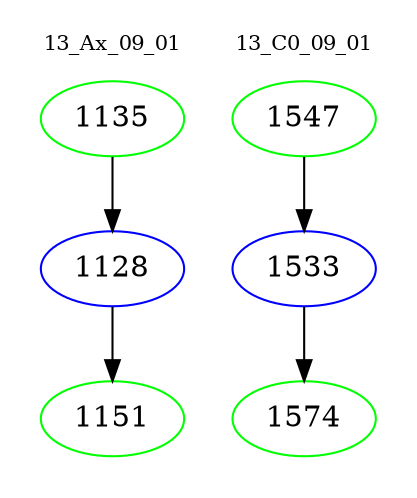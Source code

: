 digraph{
subgraph cluster_0 {
color = white
label = "13_Ax_09_01";
fontsize=10;
T0_1135 [label="1135", color="green"]
T0_1135 -> T0_1128 [color="black"]
T0_1128 [label="1128", color="blue"]
T0_1128 -> T0_1151 [color="black"]
T0_1151 [label="1151", color="green"]
}
subgraph cluster_1 {
color = white
label = "13_C0_09_01";
fontsize=10;
T1_1547 [label="1547", color="green"]
T1_1547 -> T1_1533 [color="black"]
T1_1533 [label="1533", color="blue"]
T1_1533 -> T1_1574 [color="black"]
T1_1574 [label="1574", color="green"]
}
}
